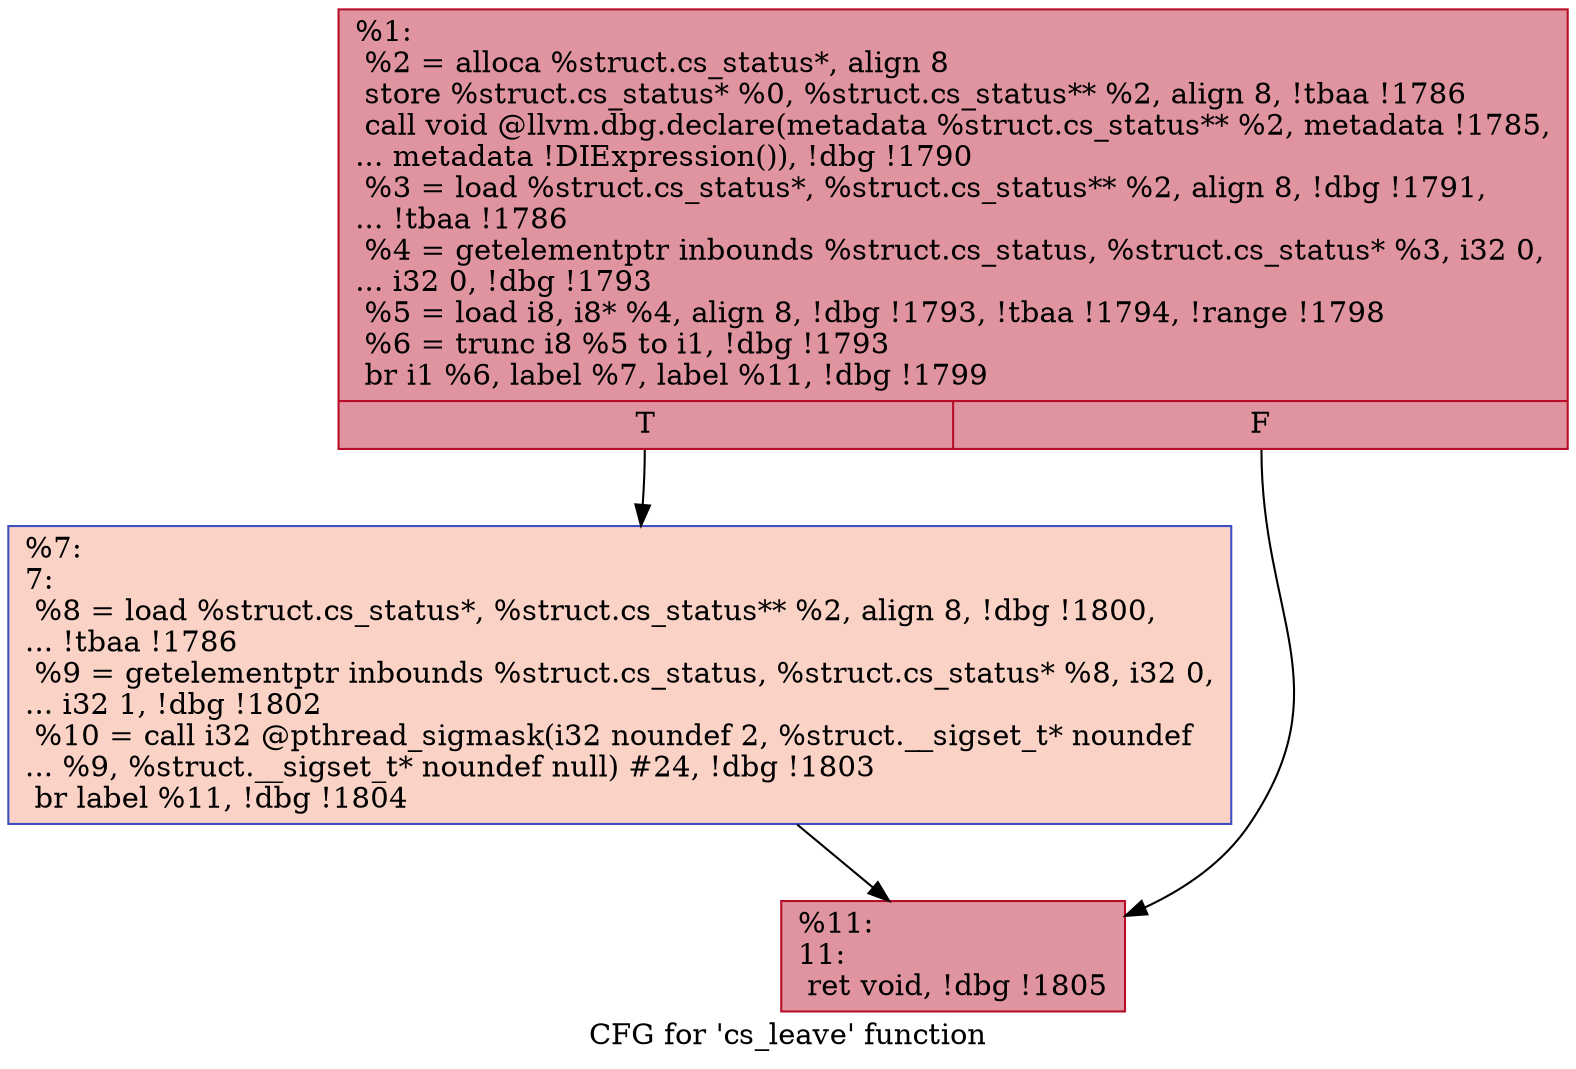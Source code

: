digraph "CFG for 'cs_leave' function" {
	label="CFG for 'cs_leave' function";

	Node0x250a1b0 [shape=record,color="#b70d28ff", style=filled, fillcolor="#b70d2870",label="{%1:\l  %2 = alloca %struct.cs_status*, align 8\l  store %struct.cs_status* %0, %struct.cs_status** %2, align 8, !tbaa !1786\l  call void @llvm.dbg.declare(metadata %struct.cs_status** %2, metadata !1785,\l... metadata !DIExpression()), !dbg !1790\l  %3 = load %struct.cs_status*, %struct.cs_status** %2, align 8, !dbg !1791,\l... !tbaa !1786\l  %4 = getelementptr inbounds %struct.cs_status, %struct.cs_status* %3, i32 0,\l... i32 0, !dbg !1793\l  %5 = load i8, i8* %4, align 8, !dbg !1793, !tbaa !1794, !range !1798\l  %6 = trunc i8 %5 to i1, !dbg !1793\l  br i1 %6, label %7, label %11, !dbg !1799\l|{<s0>T|<s1>F}}"];
	Node0x250a1b0:s0 -> Node0x250a200;
	Node0x250a1b0:s1 -> Node0x250a250;
	Node0x250a200 [shape=record,color="#3d50c3ff", style=filled, fillcolor="#f59c7d70",label="{%7:\l7:                                                \l  %8 = load %struct.cs_status*, %struct.cs_status** %2, align 8, !dbg !1800,\l... !tbaa !1786\l  %9 = getelementptr inbounds %struct.cs_status, %struct.cs_status* %8, i32 0,\l... i32 1, !dbg !1802\l  %10 = call i32 @pthread_sigmask(i32 noundef 2, %struct.__sigset_t* noundef\l... %9, %struct.__sigset_t* noundef null) #24, !dbg !1803\l  br label %11, !dbg !1804\l}"];
	Node0x250a200 -> Node0x250a250;
	Node0x250a250 [shape=record,color="#b70d28ff", style=filled, fillcolor="#b70d2870",label="{%11:\l11:                                               \l  ret void, !dbg !1805\l}"];
}
